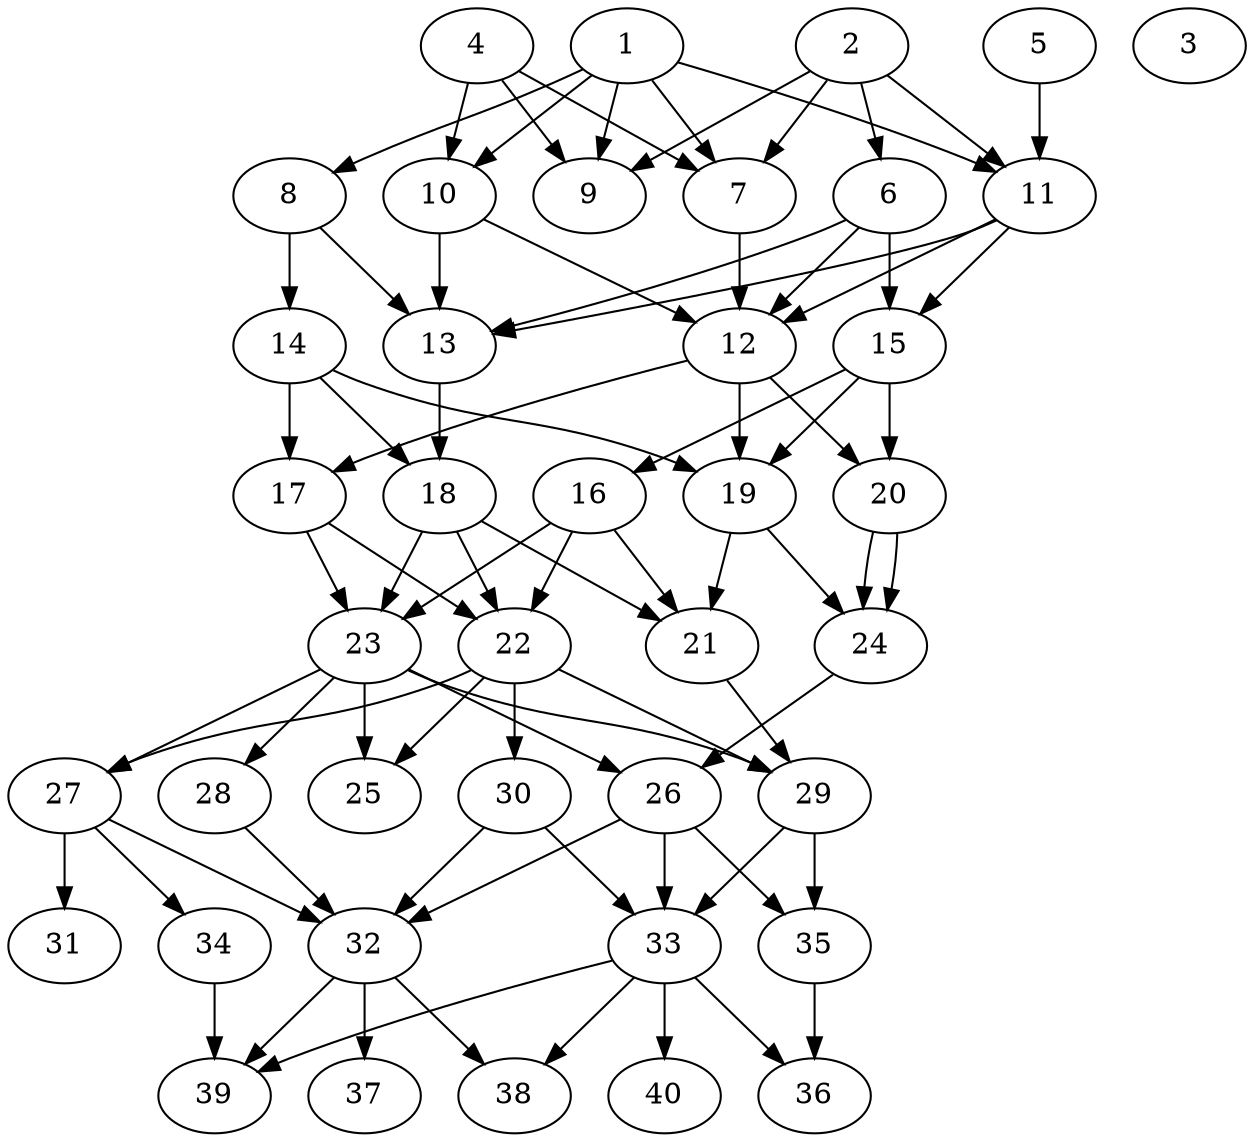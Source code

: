 // DAG automatically generated by daggen at Thu Oct  3 14:06:50 2019
// ./daggen --dot -n 40 --ccr 0.5 --fat 0.5 --regular 0.7 --density 0.6 --mindata 5242880 --maxdata 52428800 
digraph G {
  1 [size="66713600", alpha="0.08", expect_size="33356800"] 
  1 -> 7 [size ="33356800"]
  1 -> 8 [size ="33356800"]
  1 -> 9 [size ="33356800"]
  1 -> 10 [size ="33356800"]
  1 -> 11 [size ="33356800"]
  2 [size="57976832", alpha="0.07", expect_size="28988416"] 
  2 -> 6 [size ="28988416"]
  2 -> 7 [size ="28988416"]
  2 -> 9 [size ="28988416"]
  2 -> 11 [size ="28988416"]
  3 [size="57397248", alpha="0.00", expect_size="28698624"] 
  4 [size="86059008", alpha="0.20", expect_size="43029504"] 
  4 -> 7 [size ="43029504"]
  4 -> 9 [size ="43029504"]
  4 -> 10 [size ="43029504"]
  5 [size="77105152", alpha="0.10", expect_size="38552576"] 
  5 -> 11 [size ="38552576"]
  6 [size="74524672", alpha="0.02", expect_size="37262336"] 
  6 -> 12 [size ="37262336"]
  6 -> 13 [size ="37262336"]
  6 -> 15 [size ="37262336"]
  7 [size="70920192", alpha="0.13", expect_size="35460096"] 
  7 -> 12 [size ="35460096"]
  8 [size="25286656", alpha="0.19", expect_size="12643328"] 
  8 -> 13 [size ="12643328"]
  8 -> 14 [size ="12643328"]
  9 [size="73936896", alpha="0.06", expect_size="36968448"] 
  10 [size="88330240", alpha="0.12", expect_size="44165120"] 
  10 -> 12 [size ="44165120"]
  10 -> 13 [size ="44165120"]
  11 [size="78297088", alpha="0.20", expect_size="39148544"] 
  11 -> 12 [size ="39148544"]
  11 -> 13 [size ="39148544"]
  11 -> 15 [size ="39148544"]
  12 [size="23060480", alpha="0.01", expect_size="11530240"] 
  12 -> 17 [size ="11530240"]
  12 -> 19 [size ="11530240"]
  12 -> 20 [size ="11530240"]
  13 [size="55029760", alpha="0.11", expect_size="27514880"] 
  13 -> 18 [size ="27514880"]
  14 [size="55615488", alpha="0.16", expect_size="27807744"] 
  14 -> 17 [size ="27807744"]
  14 -> 18 [size ="27807744"]
  14 -> 19 [size ="27807744"]
  15 [size="54910976", alpha="0.09", expect_size="27455488"] 
  15 -> 16 [size ="27455488"]
  15 -> 19 [size ="27455488"]
  15 -> 20 [size ="27455488"]
  16 [size="101341184", alpha="0.18", expect_size="50670592"] 
  16 -> 21 [size ="50670592"]
  16 -> 22 [size ="50670592"]
  16 -> 23 [size ="50670592"]
  17 [size="18249728", alpha="0.00", expect_size="9124864"] 
  17 -> 22 [size ="9124864"]
  17 -> 23 [size ="9124864"]
  18 [size="79364096", alpha="0.17", expect_size="39682048"] 
  18 -> 21 [size ="39682048"]
  18 -> 22 [size ="39682048"]
  18 -> 23 [size ="39682048"]
  19 [size="73592832", alpha="0.13", expect_size="36796416"] 
  19 -> 21 [size ="36796416"]
  19 -> 24 [size ="36796416"]
  20 [size="102135808", alpha="0.05", expect_size="51067904"] 
  20 -> 24 [size ="51067904"]
  20 -> 24 [size ="51067904"]
  21 [size="63315968", alpha="0.08", expect_size="31657984"] 
  21 -> 29 [size ="31657984"]
  22 [size="63229952", alpha="0.02", expect_size="31614976"] 
  22 -> 25 [size ="31614976"]
  22 -> 27 [size ="31614976"]
  22 -> 29 [size ="31614976"]
  22 -> 30 [size ="31614976"]
  23 [size="68456448", alpha="0.05", expect_size="34228224"] 
  23 -> 25 [size ="34228224"]
  23 -> 26 [size ="34228224"]
  23 -> 27 [size ="34228224"]
  23 -> 28 [size ="34228224"]
  23 -> 29 [size ="34228224"]
  24 [size="24506368", alpha="0.05", expect_size="12253184"] 
  24 -> 26 [size ="12253184"]
  25 [size="99686400", alpha="0.18", expect_size="49843200"] 
  26 [size="47898624", alpha="0.05", expect_size="23949312"] 
  26 -> 32 [size ="23949312"]
  26 -> 33 [size ="23949312"]
  26 -> 35 [size ="23949312"]
  27 [size="37218304", alpha="0.05", expect_size="18609152"] 
  27 -> 31 [size ="18609152"]
  27 -> 32 [size ="18609152"]
  27 -> 34 [size ="18609152"]
  28 [size="38809600", alpha="0.08", expect_size="19404800"] 
  28 -> 32 [size ="19404800"]
  29 [size="23019520", alpha="0.05", expect_size="11509760"] 
  29 -> 33 [size ="11509760"]
  29 -> 35 [size ="11509760"]
  30 [size="86468608", alpha="0.18", expect_size="43234304"] 
  30 -> 32 [size ="43234304"]
  30 -> 33 [size ="43234304"]
  31 [size="15362048", alpha="0.05", expect_size="7681024"] 
  32 [size="54675456", alpha="0.15", expect_size="27337728"] 
  32 -> 37 [size ="27337728"]
  32 -> 38 [size ="27337728"]
  32 -> 39 [size ="27337728"]
  33 [size="63154176", alpha="0.15", expect_size="31577088"] 
  33 -> 36 [size ="31577088"]
  33 -> 38 [size ="31577088"]
  33 -> 39 [size ="31577088"]
  33 -> 40 [size ="31577088"]
  34 [size="87711744", alpha="0.04", expect_size="43855872"] 
  34 -> 39 [size ="43855872"]
  35 [size="15179776", alpha="0.02", expect_size="7589888"] 
  35 -> 36 [size ="7589888"]
  36 [size="100925440", alpha="0.20", expect_size="50462720"] 
  37 [size="31498240", alpha="0.19", expect_size="15749120"] 
  38 [size="56080384", alpha="0.13", expect_size="28040192"] 
  39 [size="95098880", alpha="0.01", expect_size="47549440"] 
  40 [size="23265280", alpha="0.07", expect_size="11632640"] 
}
